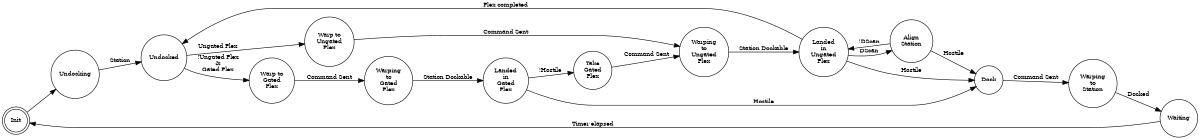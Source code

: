 digraph finite_state_machine {
    rankdir=LR;
    size="8,5"

/* Nodes definition */
    node [shape = doublecircle, label="Init", fontsize=10] Init;
    node [shape = circle, label="Undocking", fontsize=10] Undocking;
    node [shape = circle, label="Undocked", fontsize=10] Undocked;
    node [shape = circle, label="Warp to\nUngated\nPlex", fontsize=10] Warp_to_Ungated_Plex;
	node [shape = circle, label="Warping\nto\nUngated\nPlex", fontsize=10] Warping_to_Ungated_Plex;
	node [shape = circle, label="Landed\nin\nUngated\nPlex", fontsize=10] Landed_in_Ungated_Plex;

    node [shape = circle, label="Warp to\nGated\nPlex", fontsize=10] Warp_to_Gated_Plex;
    node [shape = circle, label="Warping\nto\nGated\nPlex", fontsize=10] Warping_to_Gated_Plex;
	node [shape = circle, label="Landed\nin\nGated\nPlex", fontsize=10] Landed_in_Gated_Plex;
    node [shape = circle, label="Take\nGated\nPlex", fontsize=10] Take_Gated_plex;

    node [shape = circle, label="Align\nStation", fontsize=10] Align_Station;

    node [shape = circle, label="Dock", fontsize=10] Dock;
    node [shape = circle, label="Warping\nto\nStation", fontsize=10] Warping_to_Station;
    node [shape = circle, label="Waiting", fontsize=10] Waiting;
	

/* Transition definition */
    Init					-> Undocking;
	Undocking				-> Undocked 				[ label = "Station", fontsize=10 ]
	Undocked				-> Warp_to_Ungated_Plex		[ label = "Ungated Plex", fontsize=10 ]
	Warp_to_Ungated_Plex	-> Warping_to_Ungated_Plex	[ label = "Command Sent", fontsize=10 ]
	Warping_to_Ungated_Plex	-> Landed_in_Ungated_Plex	[ label = "Station Dockable", fontsize=10 ]
	Landed_in_Ungated_Plex	-> Undocked					[ label = "Plex completed", fontsize=10 ]

	Landed_in_Ungated_Plex	-> Align_Station			[ label = "DScan", fontsize=10 ]
	Align_Station			-> Dock						[ label = "Hostile", fontsize=10 ]
	Align_Station			-> Landed_in_Ungated_Plex	[ label = "!DScan", fontsize=10 ]

	Landed_in_Ungated_Plex	-> Dock						[ label = "Hostile", fontsize=10 ]
	Dock					-> Warping_to_Station		[ label = "Command Sent", fontsize=10 ]
	Warping_to_Station		-> Waiting					[ label = "Docked", fontsize=10 ]
	Waiting					-> Init						[ label = "Timer elapsed", fontsize=10 ]

	Undocked				-> Warp_to_Gated_Plex		[ label = "!Ungated Plex\n&\nGated Plex", fontsize=10 ]
	Warp_to_Gated_Plex		-> Warping_to_Gated_Plex	[ label = "Command Sent", fontsize=10 ]
	Warping_to_Gated_Plex	-> Landed_in_Gated_Plex		[ label = "Station Dockable", fontsize=10 ]
	Landed_in_Gated_Plex	-> Take_Gated_plex			[ label = "!Hostile", fontsize=10 ]
	Take_Gated_plex			-> Warping_to_Ungated_Plex	[ label = "Command Sent", fontsize=10 ]
	
	Landed_in_Gated_Plex	-> Dock						[ label = "Hostile", fontsize=10 ]
}
